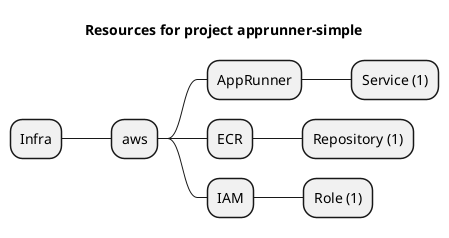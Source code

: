 @startmindmap
title Resources for project apprunner-simple
skinparam monochrome true
+ Infra
++ aws
+++ AppRunner
++++ Service (1)
+++ ECR
++++ Repository (1)
+++ IAM
++++ Role (1)
@endmindmap